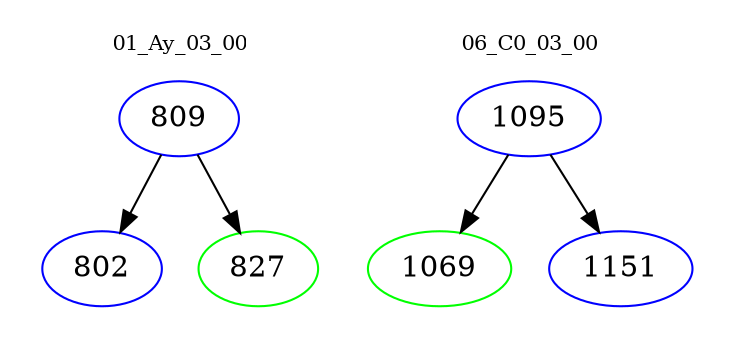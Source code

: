 digraph{
subgraph cluster_0 {
color = white
label = "01_Ay_03_00";
fontsize=10;
T0_809 [label="809", color="blue"]
T0_809 -> T0_802 [color="black"]
T0_802 [label="802", color="blue"]
T0_809 -> T0_827 [color="black"]
T0_827 [label="827", color="green"]
}
subgraph cluster_1 {
color = white
label = "06_C0_03_00";
fontsize=10;
T1_1095 [label="1095", color="blue"]
T1_1095 -> T1_1069 [color="black"]
T1_1069 [label="1069", color="green"]
T1_1095 -> T1_1151 [color="black"]
T1_1151 [label="1151", color="blue"]
}
}
